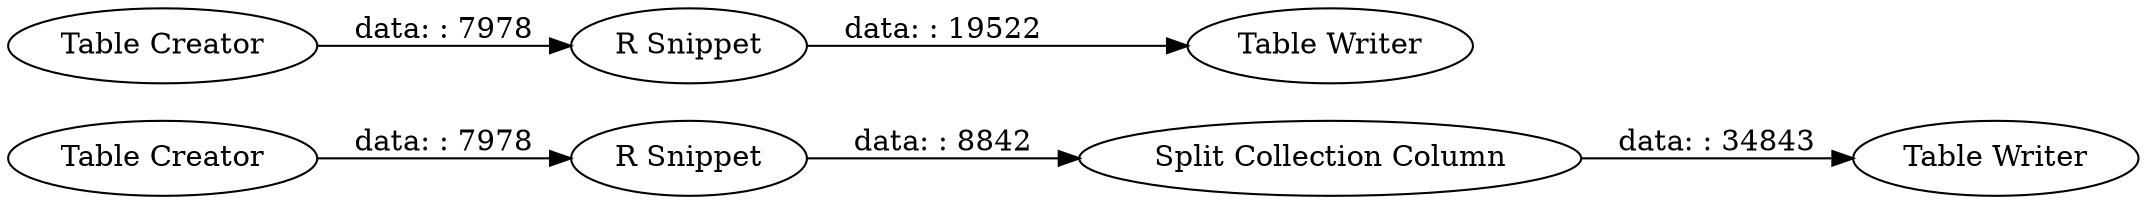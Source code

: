digraph {
	"2821725422033598719_2501" [label="R Snippet"]
	"2821725422033598719_2512" [label="Table Writer"]
	"2821725422033598719_2507" [label="Table Creator"]
	"2821725422033598719_2511" [label="Table Writer"]
	"2821725422033598719_2508" [label="Split Collection Column"]
	"2821725422033598719_2509" [label="Table Creator"]
	"2821725422033598719_2510" [label="R Snippet"]
	"2821725422033598719_2501" -> "2821725422033598719_2508" [label="data: : 8842"]
	"2821725422033598719_2508" -> "2821725422033598719_2512" [label="data: : 34843"]
	"2821725422033598719_2509" -> "2821725422033598719_2510" [label="data: : 7978"]
	"2821725422033598719_2507" -> "2821725422033598719_2501" [label="data: : 7978"]
	"2821725422033598719_2510" -> "2821725422033598719_2511" [label="data: : 19522"]
	rankdir=LR
}

